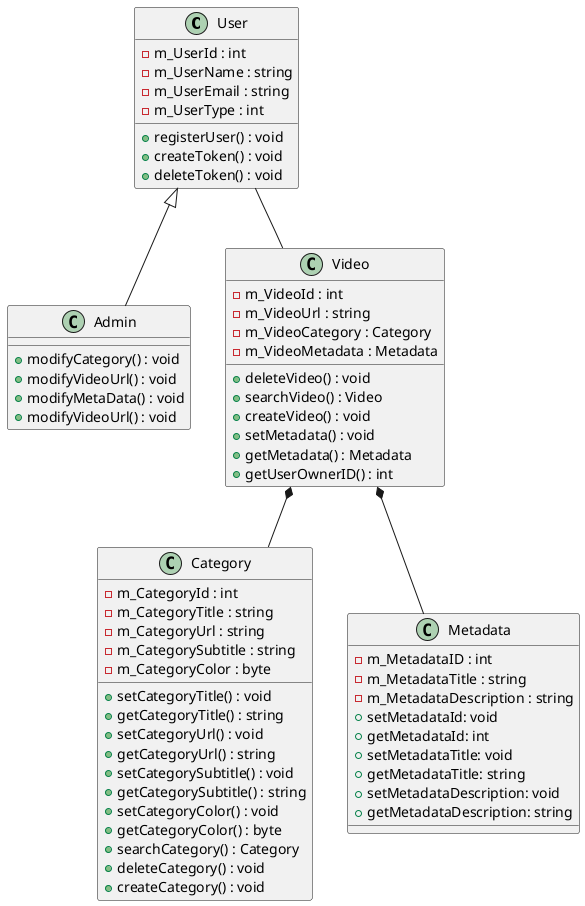 @startuml

class User {
    -m_UserId : int
    -m_UserName : string
    -m_UserEmail : string
    -m_UserType : int
    +registerUser() : void
    +createToken() : void
    +deleteToken() : void
}

class Admin {
    +modifyCategory() : void
    +modifyVideoUrl() : void
    +modifyMetaData() : void
    +modifyVideoUrl() : void
}

class Category {
    -m_CategoryId : int
    -m_CategoryTitle : string
    -m_CategoryUrl : string
    -m_CategorySubtitle : string
    -m_CategoryColor : byte
    +setCategoryTitle() : void
    +getCategoryTitle() : string
    +setCategoryUrl() : void
    +getCategoryUrl() : string
    +setCategorySubtitle() : void
    +getCategorySubtitle() : string
    +setCategoryColor() : void
    +getCategoryColor() : byte
    +searchCategory() : Category
    +deleteCategory() : void
    +createCategory() : void
}

class Video {
    -m_VideoId : int
    -m_VideoUrl : string
    -m_VideoCategory : Category
    -m_VideoMetadata : Metadata
    +deleteVideo() : void
    +searchVideo() : Video
    +createVideo() : void
    +setMetadata() : void
    +getMetadata() : Metadata
    +getUserOwnerID() : int
}
class Metadata{
    -m_MetadataID : int
    -m_MetadataTitle : string
    -m_MetadataDescription : string
    +setMetadataId: void
    +getMetadataId: int
    +setMetadataTitle: void
    +getMetadataTitle: string
    +setMetadataDescription: void
    +getMetadataDescription: string
}

User -- Video
User <|-- Admin
Video *-- Metadata
Video *-- Category
@endtuml